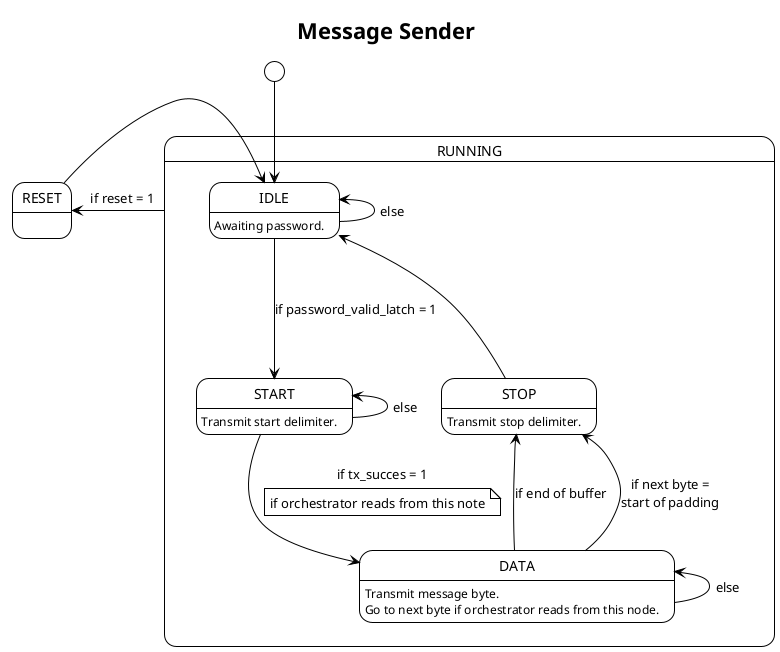 @startuml
!theme plain

skin rose

title Message Sender

state RUNNING {
IDLE:Awaiting password.
START:Transmit start delimiter.
DATA:Transmit message byte.\nGo to next byte if orchestrator reads from this node.
STOP:Transmit stop delimiter.
  IDLE -l-> IDLE: else
  IDLE ---> START:if password_valid_latch = 1
  START <--- START : else
  START --> DATA: if tx_succes = 1
  note on link
  if orchestrator reads from this note
  end note
  DATA -u-> STOP: if end of buffer
  DATA -u-> STOP: if next byte =\nstart of padding
  DATA <-u- DATA: else
  STOP -u-> IDLE
}
[*] --> IDLE

RESET:
RUNNING -l-> RESET: if reset = 1
RESET -l-> IDLE
@enduml